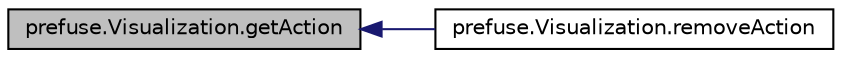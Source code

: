 digraph G
{
  edge [fontname="Helvetica",fontsize="10",labelfontname="Helvetica",labelfontsize="10"];
  node [fontname="Helvetica",fontsize="10",shape=record];
  rankdir="LR";
  Node1 [label="prefuse.Visualization.getAction",height=0.2,width=0.4,color="black", fillcolor="grey75", style="filled" fontcolor="black"];
  Node1 -> Node2 [dir="back",color="midnightblue",fontsize="10",style="solid"];
  Node2 [label="prefuse.Visualization.removeAction",height=0.2,width=0.4,color="black", fillcolor="white", style="filled",URL="$classprefuse_1_1_visualization.html#a658c6675d7a8ba545c0b578fcf456de8"];
}
